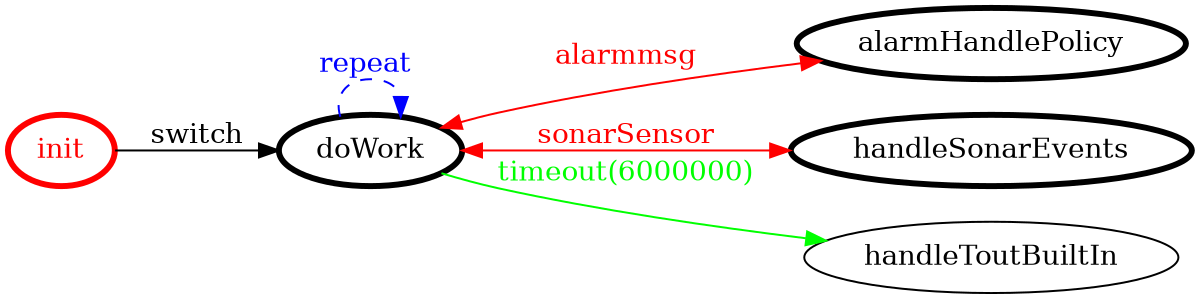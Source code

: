 /*
*
* A GraphViz DOT FSM description 
* Please use a GraphViz visualizer (like http://www.webgraphviz.com)
*  
*/

digraph finite_state_machine {
	rankdir=LR
	size="8,5"
	
	init [ color = red ][ fontcolor = red ][ penwidth = 3 ]
	doWork [ color = black ][ fontcolor = black ][ penwidth = 3 ]
	alarmHandlePolicy [ color = black ][ fontcolor = black ][ penwidth = 3 ]
	handleSonarEvents [ color = black ][ fontcolor = black ][ penwidth = 3 ]
	
	doWork -> handleSonarEvents [ label = "sonarSensor" ][ color = red ][ fontcolor = red ][ dir = both ]
	doWork -> handleToutBuiltIn [ label = "timeout(6000000)" ][ color = green ][ fontcolor = green ]
	doWork -> alarmHandlePolicy [ label = "alarmmsg" ][ color = red ][ fontcolor = red ][ dir = both ]
	init -> doWork [ label = "switch" ][ color = black ][ fontcolor = black ]
	doWork -> doWork [ label = "repeat "][ style = dashed ][ color = blue ][ fontcolor = blue ]
}
